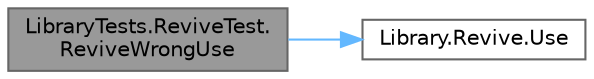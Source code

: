 digraph "LibraryTests.ReviveTest.ReviveWrongUse"
{
 // INTERACTIVE_SVG=YES
 // LATEX_PDF_SIZE
  bgcolor="transparent";
  edge [fontname=Helvetica,fontsize=10,labelfontname=Helvetica,labelfontsize=10];
  node [fontname=Helvetica,fontsize=10,shape=box,height=0.2,width=0.4];
  rankdir="LR";
  Node1 [id="Node000001",label="LibraryTests.ReviveTest.\lReviveWrongUse",height=0.2,width=0.4,color="gray40", fillcolor="grey60", style="filled", fontcolor="black",tooltip="Verifica que el item Revive no puede utilizarse sobre un Pokemon que no está debilitado."];
  Node1 -> Node2 [id="edge1_Node000001_Node000002",color="steelblue1",style="solid",tooltip=" "];
  Node2 [id="Node000002",label="Library.Revive.Use",height=0.2,width=0.4,color="grey40", fillcolor="white", style="filled",URL="$classLibrary_1_1Revive.html#a0346e9117c28441709084b54e2e6ac70",tooltip="Revive al Pokemon asignando a su vida actual la mitad de la vida base, si está vivo no se revive."];
}
